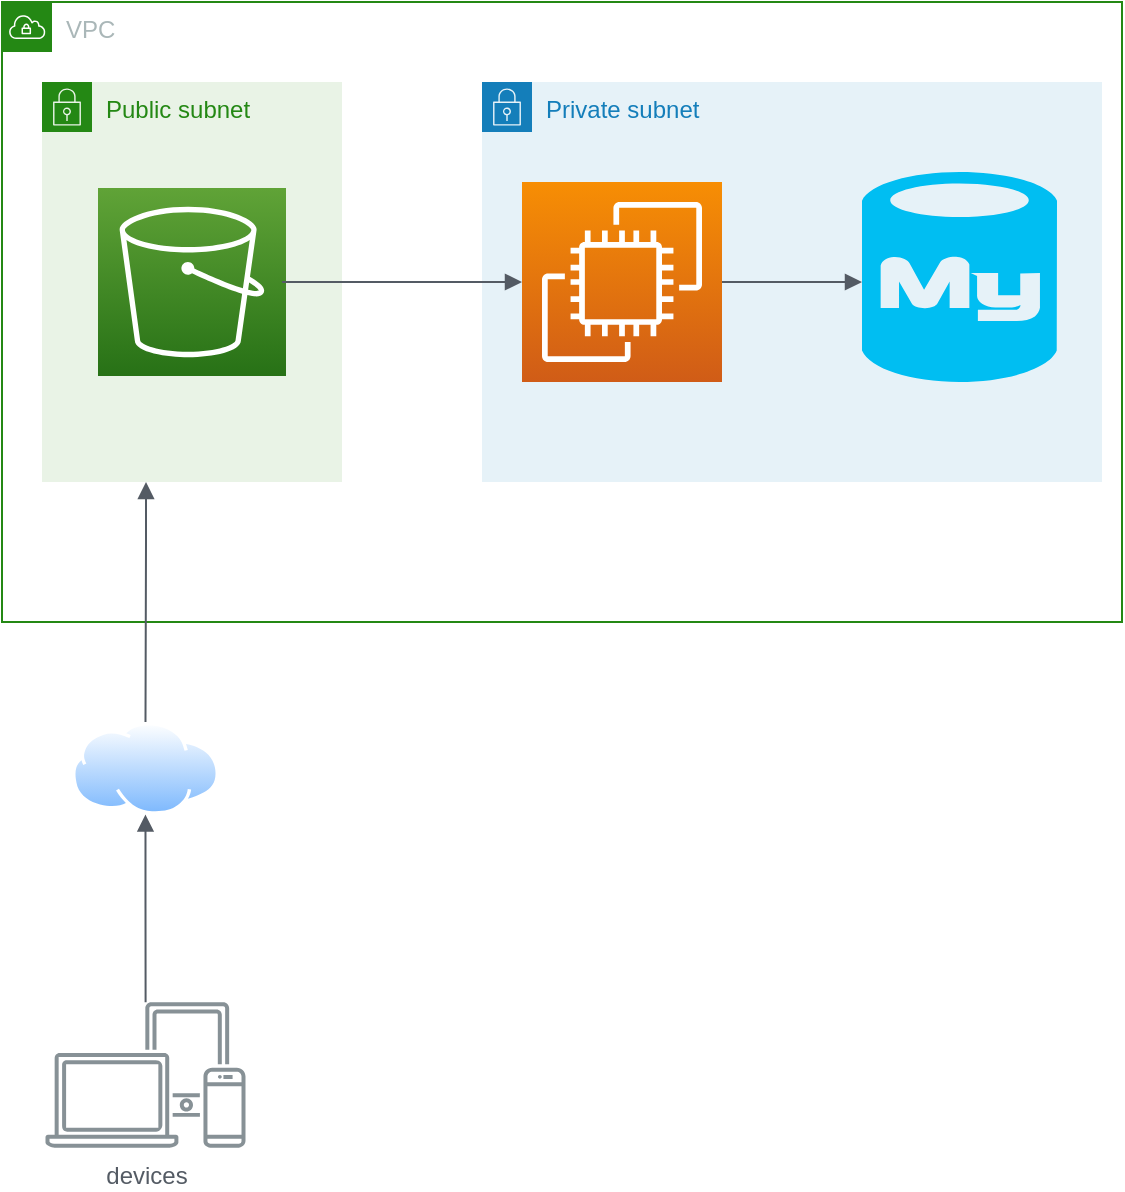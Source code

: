 <mxfile version="21.3.2" type="device">
  <diagram name="Page-1" id="3glsLgIxguOUPWkG_-9h">
    <mxGraphModel dx="2074" dy="1156" grid="1" gridSize="10" guides="1" tooltips="0" connect="1" arrows="1" fold="1" page="1" pageScale="1" pageWidth="827" pageHeight="1169" math="0" shadow="0">
      <root>
        <mxCell id="0" />
        <mxCell id="1" parent="0" />
        <mxCell id="2Sx_VG_JZtyMp49xJGfy-1" value="VPC" style="points=[[0,0],[0.25,0],[0.5,0],[0.75,0],[1,0],[1,0.25],[1,0.5],[1,0.75],[1,1],[0.75,1],[0.5,1],[0.25,1],[0,1],[0,0.75],[0,0.5],[0,0.25]];outlineConnect=0;gradientColor=none;html=1;whiteSpace=wrap;fontSize=12;fontStyle=0;container=1;pointerEvents=0;collapsible=0;recursiveResize=0;shape=mxgraph.aws4.group;grIcon=mxgraph.aws4.group_vpc;strokeColor=#248814;fillColor=none;verticalAlign=top;align=left;spacingLeft=30;fontColor=#AAB7B8;dashed=0;" parent="1" vertex="1">
          <mxGeometry x="80" y="80" width="560" height="310" as="geometry" />
        </mxCell>
        <mxCell id="2Sx_VG_JZtyMp49xJGfy-2" value="Private subnet" style="points=[[0,0],[0.25,0],[0.5,0],[0.75,0],[1,0],[1,0.25],[1,0.5],[1,0.75],[1,1],[0.75,1],[0.5,1],[0.25,1],[0,1],[0,0.75],[0,0.5],[0,0.25]];outlineConnect=0;gradientColor=none;html=1;whiteSpace=wrap;fontSize=12;fontStyle=0;container=1;pointerEvents=0;collapsible=0;recursiveResize=0;shape=mxgraph.aws4.group;grIcon=mxgraph.aws4.group_security_group;grStroke=0;strokeColor=#147EBA;fillColor=#E6F2F8;verticalAlign=top;align=left;spacingLeft=30;fontColor=#147EBA;dashed=0;" parent="2Sx_VG_JZtyMp49xJGfy-1" vertex="1">
          <mxGeometry x="240" y="40" width="310" height="200" as="geometry" />
        </mxCell>
        <mxCell id="2Sx_VG_JZtyMp49xJGfy-5" value="" style="sketch=0;points=[[0,0,0],[0.25,0,0],[0.5,0,0],[0.75,0,0],[1,0,0],[0,1,0],[0.25,1,0],[0.5,1,0],[0.75,1,0],[1,1,0],[0,0.25,0],[0,0.5,0],[0,0.75,0],[1,0.25,0],[1,0.5,0],[1,0.75,0]];outlineConnect=0;fontColor=#232F3E;gradientColor=#F78E04;gradientDirection=north;fillColor=#D05C17;strokeColor=#ffffff;dashed=0;verticalLabelPosition=bottom;verticalAlign=top;align=center;html=1;fontSize=12;fontStyle=0;aspect=fixed;shape=mxgraph.aws4.resourceIcon;resIcon=mxgraph.aws4.ec2;" parent="2Sx_VG_JZtyMp49xJGfy-2" vertex="1">
          <mxGeometry x="20" y="50" width="100" height="100" as="geometry" />
        </mxCell>
        <mxCell id="2Sx_VG_JZtyMp49xJGfy-8" value="" style="edgeStyle=orthogonalEdgeStyle;html=1;endArrow=block;elbow=vertical;startArrow=none;endFill=1;strokeColor=#545B64;rounded=0;" parent="2Sx_VG_JZtyMp49xJGfy-2" edge="1">
          <mxGeometry width="100" relative="1" as="geometry">
            <mxPoint x="120" y="100" as="sourcePoint" />
            <mxPoint x="190" y="100" as="targetPoint" />
          </mxGeometry>
        </mxCell>
        <mxCell id="2Sx_VG_JZtyMp49xJGfy-10" value="" style="verticalLabelPosition=bottom;html=1;verticalAlign=top;align=center;strokeColor=none;fillColor=#00BEF2;shape=mxgraph.azure.mysql_database;" parent="2Sx_VG_JZtyMp49xJGfy-2" vertex="1">
          <mxGeometry x="190" y="45" width="97.5" height="105" as="geometry" />
        </mxCell>
        <mxCell id="2Sx_VG_JZtyMp49xJGfy-3" value="Public subnet" style="points=[[0,0],[0.25,0],[0.5,0],[0.75,0],[1,0],[1,0.25],[1,0.5],[1,0.75],[1,1],[0.75,1],[0.5,1],[0.25,1],[0,1],[0,0.75],[0,0.5],[0,0.25]];outlineConnect=0;gradientColor=none;html=1;whiteSpace=wrap;fontSize=12;fontStyle=0;container=1;pointerEvents=0;collapsible=0;recursiveResize=0;shape=mxgraph.aws4.group;grIcon=mxgraph.aws4.group_security_group;grStroke=0;strokeColor=#248814;fillColor=#E9F3E6;verticalAlign=top;align=left;spacingLeft=30;fontColor=#248814;dashed=0;" parent="2Sx_VG_JZtyMp49xJGfy-1" vertex="1">
          <mxGeometry x="20" y="40" width="150" height="200" as="geometry" />
        </mxCell>
        <mxCell id="2Sx_VG_JZtyMp49xJGfy-6" value="" style="sketch=0;points=[[0,0,0],[0.25,0,0],[0.5,0,0],[0.75,0,0],[1,0,0],[0,1,0],[0.25,1,0],[0.5,1,0],[0.75,1,0],[1,1,0],[0,0.25,0],[0,0.5,0],[0,0.75,0],[1,0.25,0],[1,0.5,0],[1,0.75,0]];outlineConnect=0;fontColor=#232F3E;gradientColor=#60A337;gradientDirection=north;fillColor=#277116;strokeColor=#ffffff;dashed=0;verticalLabelPosition=bottom;verticalAlign=top;align=center;html=1;fontSize=12;fontStyle=0;aspect=fixed;shape=mxgraph.aws4.resourceIcon;resIcon=mxgraph.aws4.s3;" parent="2Sx_VG_JZtyMp49xJGfy-3" vertex="1">
          <mxGeometry x="28" y="53" width="94" height="94" as="geometry" />
        </mxCell>
        <mxCell id="2Sx_VG_JZtyMp49xJGfy-7" value="" style="edgeStyle=orthogonalEdgeStyle;html=1;endArrow=block;elbow=vertical;startArrow=none;endFill=1;strokeColor=#545B64;rounded=0;entryX=0;entryY=0.5;entryDx=0;entryDy=0;entryPerimeter=0;" parent="2Sx_VG_JZtyMp49xJGfy-3" target="2Sx_VG_JZtyMp49xJGfy-5" edge="1">
          <mxGeometry width="100" relative="1" as="geometry">
            <mxPoint x="120" y="100" as="sourcePoint" />
            <mxPoint x="220" y="100" as="targetPoint" />
            <Array as="points">
              <mxPoint x="180" y="100" />
              <mxPoint x="180" y="100" />
            </Array>
          </mxGeometry>
        </mxCell>
        <mxCell id="fihDgujn6hdVAash8F9--2" value="" style="image;aspect=fixed;perimeter=ellipsePerimeter;html=1;align=center;shadow=0;dashed=0;spacingTop=3;image=img/lib/active_directory/internet_cloud.svg;" parent="1" vertex="1">
          <mxGeometry x="115" y="440" width="73.49" height="46.3" as="geometry" />
        </mxCell>
        <mxCell id="fihDgujn6hdVAash8F9--3" value="devices" style="sketch=0;outlineConnect=0;gradientColor=none;fontColor=#545B64;strokeColor=none;fillColor=#879196;dashed=0;verticalLabelPosition=bottom;verticalAlign=top;align=center;html=1;fontSize=12;fontStyle=0;aspect=fixed;shape=mxgraph.aws4.illustration_devices;pointerEvents=1" parent="1" vertex="1">
          <mxGeometry x="101.75" y="580" width="100" height="73" as="geometry" />
        </mxCell>
        <mxCell id="vq-8Y_wHOBoFSByB9GTP-2" value="" style="edgeStyle=orthogonalEdgeStyle;html=1;endArrow=none;elbow=vertical;startArrow=block;startFill=1;strokeColor=#545B64;rounded=0;" edge="1" parent="1" source="fihDgujn6hdVAash8F9--2" target="fihDgujn6hdVAash8F9--3">
          <mxGeometry width="100" relative="1" as="geometry">
            <mxPoint x="310" y="520" as="sourcePoint" />
            <mxPoint x="410" y="520" as="targetPoint" />
          </mxGeometry>
        </mxCell>
        <mxCell id="vq-8Y_wHOBoFSByB9GTP-3" value="" style="edgeStyle=orthogonalEdgeStyle;html=1;endArrow=none;elbow=vertical;startArrow=block;startFill=1;strokeColor=#545B64;rounded=0;entryX=0.5;entryY=0;entryDx=0;entryDy=0;" edge="1" parent="1" source="2Sx_VG_JZtyMp49xJGfy-3" target="fihDgujn6hdVAash8F9--2">
          <mxGeometry width="100" relative="1" as="geometry">
            <mxPoint x="360" y="590" as="sourcePoint" />
            <mxPoint x="460" y="590" as="targetPoint" />
            <Array as="points">
              <mxPoint x="152" y="350" />
              <mxPoint x="152" y="350" />
            </Array>
          </mxGeometry>
        </mxCell>
      </root>
    </mxGraphModel>
  </diagram>
</mxfile>
